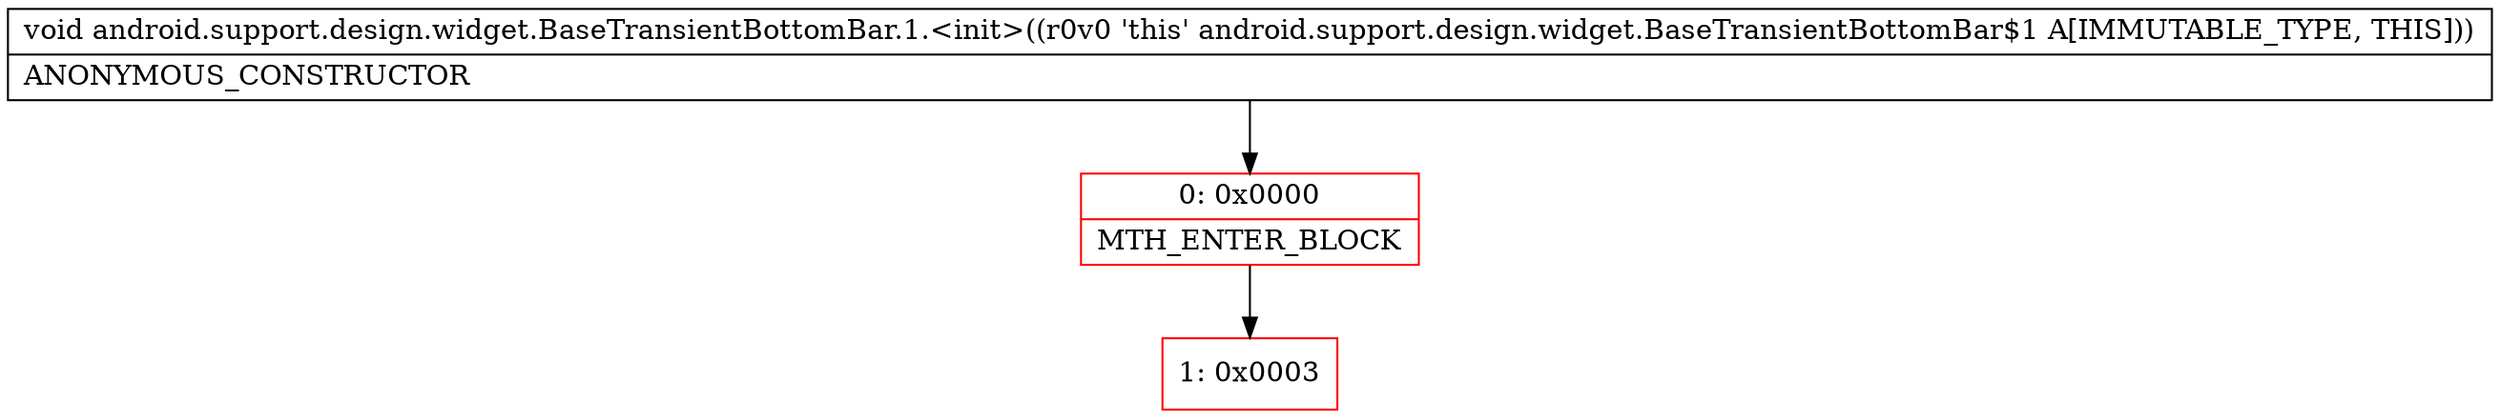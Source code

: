 digraph "CFG forandroid.support.design.widget.BaseTransientBottomBar.1.\<init\>()V" {
subgraph cluster_Region_1491486856 {
label = "R(0)";
node [shape=record,color=blue];
}
Node_0 [shape=record,color=red,label="{0\:\ 0x0000|MTH_ENTER_BLOCK\l}"];
Node_1 [shape=record,color=red,label="{1\:\ 0x0003}"];
MethodNode[shape=record,label="{void android.support.design.widget.BaseTransientBottomBar.1.\<init\>((r0v0 'this' android.support.design.widget.BaseTransientBottomBar$1 A[IMMUTABLE_TYPE, THIS]))  | ANONYMOUS_CONSTRUCTOR\l}"];
MethodNode -> Node_0;
Node_0 -> Node_1;
}

